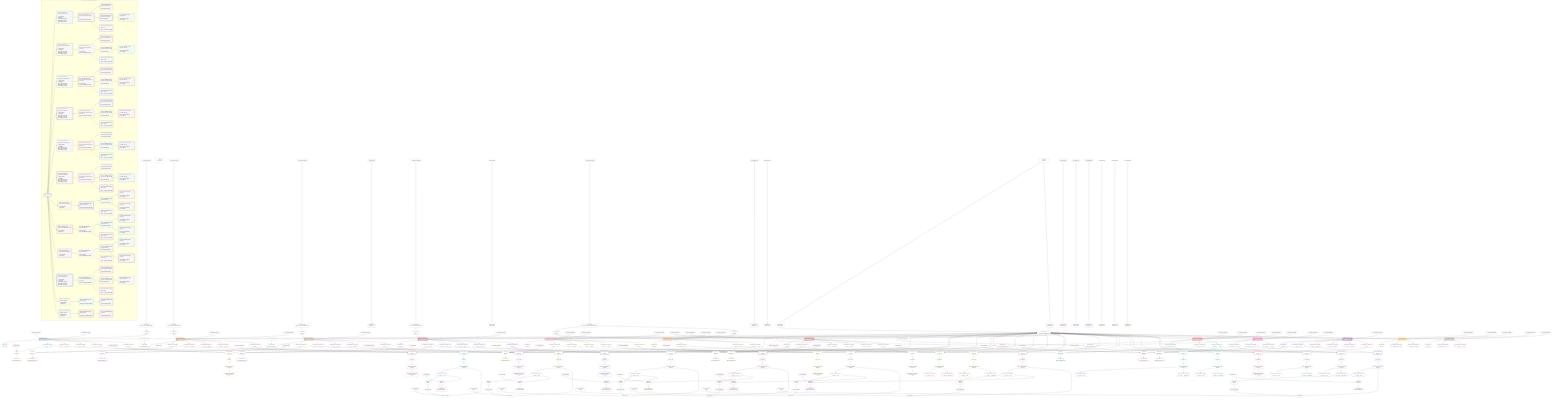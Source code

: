 %%{init: {'themeVariables': { 'fontSize': '12px'}}}%%
graph TD
    classDef path fill:#eee,stroke:#000,color:#000
    classDef plan fill:#fff,stroke-width:1px,color:#000
    classDef itemplan fill:#fff,stroke-width:2px,color:#000
    classDef unbatchedplan fill:#dff,stroke-width:1px,color:#000
    classDef sideeffectplan fill:#fcc,stroke-width:2px,color:#000
    classDef bucket fill:#f6f6f6,color:#000,stroke-width:2px,text-align:left


    %% define steps
    __Value3["__Value[3∈0]<br />ᐸcontextᐳ"]:::plan
    __Value5["__Value[5∈0]<br />ᐸrootValueᐳ"]:::plan
    __InputStaticLeaf9{{"__InputStaticLeaf[9∈0]"}}:::plan
    __InputStaticLeaf12{{"__InputStaticLeaf[12∈0]"}}:::plan
    __InputStaticLeaf15{{"__InputStaticLeaf[15∈0]"}}:::plan
    Lambda24{{"Lambda[24∈0]<br />ᐸdecode_Person_base64JSONᐳ"}}:::plan
    Access25{{"Access[25∈0]<br />ᐸ24.1ᐳ"}}:::plan
    Access27{{"Access[27∈0]<br />ᐸ3.pgSettingsᐳ"}}:::plan
    Access28{{"Access[28∈0]<br />ᐸ3.withPgClientᐳ"}}:::plan
    Object29{{"Object[29∈0]<br />ᐸ{pgSettings,withPgClient}ᐳ"}}:::plan
    PgUpdate26[["PgUpdate[26∈1]"]]:::sideeffectplan
    Object30{{"Object[30∈1]<br />ᐸ{result}ᐳ"}}:::plan
    Constant32{{"Constant[32∈2]"}}:::plan
    PgClassExpression53{{"PgClassExpression[53∈1]<br />ᐸ__person__.”id”ᐳ"}}:::plan
    List34{{"List[34∈3]<br />ᐸ32,53ᐳ"}}:::plan
    Lambda35{{"Lambda[35∈3]<br />ᐸbase64JSONEncodeᐳ"}}:::plan
    PgClassExpression37{{"PgClassExpression[37∈3]<br />ᐸ__person__...full_name”ᐳ"}}:::plan
    PgClassExpression38{{"PgClassExpression[38∈3]<br />ᐸ__person__.”email”ᐳ"}}:::plan
    PgClassExpression39{{"PgClassExpression[39∈3]<br />ᐸ__person__.”about”ᐳ"}}:::plan
    __InputStaticLeaf40{{"__InputStaticLeaf[40∈2]"}}:::plan
    PgClassExpression41{{"PgClassExpression[41∈3]<br />ᐸ__person__ᐳ"}}:::plan
    PgSelect42[["PgSelect[42∈3]<br />ᐸpersonᐳ"]]:::plan
    First46{{"First[46∈3]"}}:::plan
    PgSelectSingle47{{"PgSelectSingle[47∈3]<br />ᐸpersonᐳ"}}:::plan
    PgClassExpression49{{"PgClassExpression[49∈3]<br />ᐸ”c”.”perso...lder! */<br />)ᐳ"}}:::plan
    PgSelect54[["PgSelect[54∈1]<br />ᐸpersonᐳ"]]:::plan
    Connection58{{"Connection[58∈0]<br />ᐸ54ᐳ"}}:::plan
    First59{{"First[59∈1]"}}:::plan
    PgSelectSingle60{{"PgSelectSingle[60∈1]<br />ᐸpersonᐳ"}}:::plan
    PgClassExpression63{{"PgClassExpression[63∈1]<br />ᐸ__person__.”id”ᐳ"}}:::plan
    List64{{"List[64∈1]<br />ᐸ63ᐳ"}}:::plan
    PgCursor62{{"PgCursor[62∈1]"}}:::plan
    Edge61{{"Edge[61∈1]"}}:::plan
    Constant65{{"Constant[65∈2]"}}:::plan
    List67{{"List[67∈2]<br />ᐸ65,63ᐳ"}}:::plan
    Lambda68{{"Lambda[68∈2]<br />ᐸbase64JSONEncodeᐳ"}}:::plan
    Constant70{{"Constant[70∈2]"}}:::plan
    Lambda71{{"Lambda[71∈2]<br />ᐸrawEncodeᐳ"}}:::plan
    __InputStaticLeaf73{{"__InputStaticLeaf[73∈0]"}}:::plan
    __InputStaticLeaf74{{"__InputStaticLeaf[74∈0]"}}:::plan
    __InputStaticLeaf77{{"__InputStaticLeaf[77∈0]"}}:::plan
    __InputStaticLeaf81{{"__InputStaticLeaf[81∈0]"}}:::plan
    Lambda89{{"Lambda[89∈0]<br />ᐸdecode_Person_base64JSONᐳ"}}:::plan
    Access90{{"Access[90∈0]<br />ᐸ89.1ᐳ"}}:::plan
    PgUpdate91[["PgUpdate[91∈7]"]]:::sideeffectplan
    Object95{{"Object[95∈7]<br />ᐸ{result,clientMutationId}ᐳ"}}:::plan
    Constant97{{"Constant[97∈8]"}}:::plan
    PgClassExpression118{{"PgClassExpression[118∈7]<br />ᐸ__person__.”id”ᐳ"}}:::plan
    List99{{"List[99∈9]<br />ᐸ97,118ᐳ"}}:::plan
    Lambda100{{"Lambda[100∈9]<br />ᐸbase64JSONEncodeᐳ"}}:::plan
    PgClassExpression102{{"PgClassExpression[102∈9]<br />ᐸ__person__...full_name”ᐳ"}}:::plan
    PgClassExpression103{{"PgClassExpression[103∈9]<br />ᐸ__person__.”email”ᐳ"}}:::plan
    PgClassExpression104{{"PgClassExpression[104∈9]<br />ᐸ__person__.”about”ᐳ"}}:::plan
    __InputStaticLeaf105{{"__InputStaticLeaf[105∈8]"}}:::plan
    PgClassExpression106{{"PgClassExpression[106∈9]<br />ᐸ__person__ᐳ"}}:::plan
    PgSelect107[["PgSelect[107∈9]<br />ᐸpersonᐳ"]]:::plan
    First111{{"First[111∈9]"}}:::plan
    PgSelectSingle112{{"PgSelectSingle[112∈9]<br />ᐸpersonᐳ"}}:::plan
    PgClassExpression114{{"PgClassExpression[114∈9]<br />ᐸ”c”.”perso...lder! */<br />)ᐳ"}}:::plan
    PgSelect119[["PgSelect[119∈7]<br />ᐸpersonᐳ"]]:::plan
    Connection123{{"Connection[123∈0]<br />ᐸ119ᐳ"}}:::plan
    First124{{"First[124∈7]"}}:::plan
    PgSelectSingle125{{"PgSelectSingle[125∈7]<br />ᐸpersonᐳ"}}:::plan
    PgClassExpression128{{"PgClassExpression[128∈7]<br />ᐸ__person__.”id”ᐳ"}}:::plan
    List129{{"List[129∈7]<br />ᐸ128ᐳ"}}:::plan
    PgCursor127{{"PgCursor[127∈7]"}}:::plan
    Edge126{{"Edge[126∈7]"}}:::plan
    Constant130{{"Constant[130∈8]"}}:::plan
    List132{{"List[132∈8]<br />ᐸ130,128ᐳ"}}:::plan
    Lambda133{{"Lambda[133∈8]<br />ᐸbase64JSONEncodeᐳ"}}:::plan
    Constant135{{"Constant[135∈8]"}}:::plan
    Lambda136{{"Lambda[136∈8]<br />ᐸrawEncodeᐳ"}}:::plan
    __InputStaticLeaf138{{"__InputStaticLeaf[138∈0]"}}:::plan
    __InputStaticLeaf139{{"__InputStaticLeaf[139∈0]"}}:::plan
    __InputStaticLeaf145{{"__InputStaticLeaf[145∈0]"}}:::plan
    Lambda154{{"Lambda[154∈0]<br />ᐸdecode_Person_base64JSONᐳ"}}:::plan
    Access155{{"Access[155∈0]<br />ᐸ154.1ᐳ"}}:::plan
    PgUpdate156[["PgUpdate[156∈13]"]]:::sideeffectplan
    Object160{{"Object[160∈13]<br />ᐸ{result,clientMutationId}ᐳ"}}:::plan
    Constant162{{"Constant[162∈14]"}}:::plan
    PgClassExpression183{{"PgClassExpression[183∈13]<br />ᐸ__person__.”id”ᐳ"}}:::plan
    List164{{"List[164∈15]<br />ᐸ162,183ᐳ"}}:::plan
    Lambda165{{"Lambda[165∈15]<br />ᐸbase64JSONEncodeᐳ"}}:::plan
    PgClassExpression167{{"PgClassExpression[167∈15]<br />ᐸ__person__...full_name”ᐳ"}}:::plan
    PgClassExpression168{{"PgClassExpression[168∈15]<br />ᐸ__person__.”email”ᐳ"}}:::plan
    PgClassExpression169{{"PgClassExpression[169∈15]<br />ᐸ__person__.”about”ᐳ"}}:::plan
    __InputStaticLeaf170{{"__InputStaticLeaf[170∈14]"}}:::plan
    PgClassExpression171{{"PgClassExpression[171∈15]<br />ᐸ__person__ᐳ"}}:::plan
    PgSelect172[["PgSelect[172∈15]<br />ᐸpersonᐳ"]]:::plan
    First176{{"First[176∈15]"}}:::plan
    PgSelectSingle177{{"PgSelectSingle[177∈15]<br />ᐸpersonᐳ"}}:::plan
    PgClassExpression179{{"PgClassExpression[179∈15]<br />ᐸ”c”.”perso...lder! */<br />)ᐳ"}}:::plan
    PgSelect184[["PgSelect[184∈13]<br />ᐸpersonᐳ"]]:::plan
    Connection188{{"Connection[188∈0]<br />ᐸ184ᐳ"}}:::plan
    First189{{"First[189∈13]"}}:::plan
    PgSelectSingle190{{"PgSelectSingle[190∈13]<br />ᐸpersonᐳ"}}:::plan
    PgClassExpression193{{"PgClassExpression[193∈13]<br />ᐸ__person__.”id”ᐳ"}}:::plan
    List194{{"List[194∈13]<br />ᐸ193ᐳ"}}:::plan
    PgCursor192{{"PgCursor[192∈13]"}}:::plan
    Edge191{{"Edge[191∈13]"}}:::plan
    Constant195{{"Constant[195∈14]"}}:::plan
    List197{{"List[197∈14]<br />ᐸ195,193ᐳ"}}:::plan
    Lambda198{{"Lambda[198∈14]<br />ᐸbase64JSONEncodeᐳ"}}:::plan
    Constant200{{"Constant[200∈14]"}}:::plan
    Lambda201{{"Lambda[201∈14]<br />ᐸrawEncodeᐳ"}}:::plan
    __InputStaticLeaf204{{"__InputStaticLeaf[204∈0]"}}:::plan
    __InputStaticLeaf210{{"__InputStaticLeaf[210∈0]"}}:::plan
    Lambda219{{"Lambda[219∈0]<br />ᐸdecode_Person_base64JSONᐳ"}}:::plan
    Access220{{"Access[220∈0]<br />ᐸ219.1ᐳ"}}:::plan
    PgUpdate221[["PgUpdate[221∈19]"]]:::sideeffectplan
    Object225{{"Object[225∈19]<br />ᐸ{result}ᐳ"}}:::plan
    Constant227{{"Constant[227∈20]"}}:::plan
    PgClassExpression248{{"PgClassExpression[248∈19]<br />ᐸ__person__.”id”ᐳ"}}:::plan
    List229{{"List[229∈21]<br />ᐸ227,248ᐳ"}}:::plan
    Lambda230{{"Lambda[230∈21]<br />ᐸbase64JSONEncodeᐳ"}}:::plan
    PgClassExpression232{{"PgClassExpression[232∈21]<br />ᐸ__person__...full_name”ᐳ"}}:::plan
    PgClassExpression233{{"PgClassExpression[233∈21]<br />ᐸ__person__.”email”ᐳ"}}:::plan
    PgClassExpression234{{"PgClassExpression[234∈21]<br />ᐸ__person__.”about”ᐳ"}}:::plan
    __InputStaticLeaf235{{"__InputStaticLeaf[235∈20]"}}:::plan
    PgClassExpression236{{"PgClassExpression[236∈21]<br />ᐸ__person__ᐳ"}}:::plan
    PgSelect237[["PgSelect[237∈21]<br />ᐸpersonᐳ"]]:::plan
    First241{{"First[241∈21]"}}:::plan
    PgSelectSingle242{{"PgSelectSingle[242∈21]<br />ᐸpersonᐳ"}}:::plan
    PgClassExpression244{{"PgClassExpression[244∈21]<br />ᐸ”c”.”perso...lder! */<br />)ᐳ"}}:::plan
    PgSelect249[["PgSelect[249∈19]<br />ᐸpersonᐳ"]]:::plan
    Connection253{{"Connection[253∈0]<br />ᐸ249ᐳ"}}:::plan
    First254{{"First[254∈19]"}}:::plan
    PgSelectSingle255{{"PgSelectSingle[255∈19]<br />ᐸpersonᐳ"}}:::plan
    PgClassExpression258{{"PgClassExpression[258∈19]<br />ᐸ__person__.”id”ᐳ"}}:::plan
    List259{{"List[259∈19]<br />ᐸ258ᐳ"}}:::plan
    PgCursor257{{"PgCursor[257∈19]"}}:::plan
    Edge256{{"Edge[256∈19]"}}:::plan
    Constant260{{"Constant[260∈20]"}}:::plan
    List262{{"List[262∈20]<br />ᐸ260,258ᐳ"}}:::plan
    Lambda263{{"Lambda[263∈20]<br />ᐸbase64JSONEncodeᐳ"}}:::plan
    Constant265{{"Constant[265∈20]"}}:::plan
    Lambda266{{"Lambda[266∈20]<br />ᐸrawEncodeᐳ"}}:::plan
    __InputStaticLeaf269{{"__InputStaticLeaf[269∈0]"}}:::plan
    __InputStaticLeaf272{{"__InputStaticLeaf[272∈0]"}}:::plan
    __InputStaticLeaf275{{"__InputStaticLeaf[275∈0]"}}:::plan
    PgUpdate284[["PgUpdate[284∈25]"]]:::sideeffectplan
    Object288{{"Object[288∈25]<br />ᐸ{result}ᐳ"}}:::plan
    Constant290{{"Constant[290∈26]"}}:::plan
    PgClassExpression311{{"PgClassExpression[311∈25]<br />ᐸ__person__.”id”ᐳ"}}:::plan
    List292{{"List[292∈27]<br />ᐸ290,311ᐳ"}}:::plan
    Lambda293{{"Lambda[293∈27]<br />ᐸbase64JSONEncodeᐳ"}}:::plan
    PgClassExpression295{{"PgClassExpression[295∈27]<br />ᐸ__person__...full_name”ᐳ"}}:::plan
    PgClassExpression296{{"PgClassExpression[296∈27]<br />ᐸ__person__.”email”ᐳ"}}:::plan
    PgClassExpression297{{"PgClassExpression[297∈27]<br />ᐸ__person__.”about”ᐳ"}}:::plan
    __InputStaticLeaf298{{"__InputStaticLeaf[298∈26]"}}:::plan
    PgClassExpression299{{"PgClassExpression[299∈27]<br />ᐸ__person__ᐳ"}}:::plan
    PgSelect300[["PgSelect[300∈27]<br />ᐸpersonᐳ"]]:::plan
    First304{{"First[304∈27]"}}:::plan
    PgSelectSingle305{{"PgSelectSingle[305∈27]<br />ᐸpersonᐳ"}}:::plan
    PgClassExpression307{{"PgClassExpression[307∈27]<br />ᐸ”c”.”perso...lder! */<br />)ᐳ"}}:::plan
    PgSelect312[["PgSelect[312∈25]<br />ᐸpersonᐳ"]]:::plan
    Connection316{{"Connection[316∈0]<br />ᐸ312ᐳ"}}:::plan
    First317{{"First[317∈25]"}}:::plan
    PgSelectSingle318{{"PgSelectSingle[318∈25]<br />ᐸpersonᐳ"}}:::plan
    PgClassExpression321{{"PgClassExpression[321∈25]<br />ᐸ__person__.”id”ᐳ"}}:::plan
    List322{{"List[322∈25]<br />ᐸ321ᐳ"}}:::plan
    PgCursor320{{"PgCursor[320∈25]"}}:::plan
    Edge319{{"Edge[319∈25]"}}:::plan
    Constant323{{"Constant[323∈26]"}}:::plan
    List325{{"List[325∈26]<br />ᐸ323,321ᐳ"}}:::plan
    Lambda326{{"Lambda[326∈26]<br />ᐸbase64JSONEncodeᐳ"}}:::plan
    Constant328{{"Constant[328∈26]"}}:::plan
    Lambda329{{"Lambda[329∈26]<br />ᐸrawEncodeᐳ"}}:::plan
    __InputStaticLeaf332{{"__InputStaticLeaf[332∈0]"}}:::plan
    __InputStaticLeaf338{{"__InputStaticLeaf[338∈0]"}}:::plan
    PgUpdate347[["PgUpdate[347∈31]"]]:::sideeffectplan
    Object351{{"Object[351∈31]<br />ᐸ{result}ᐳ"}}:::plan
    Constant353{{"Constant[353∈32]"}}:::plan
    PgClassExpression374{{"PgClassExpression[374∈31]<br />ᐸ__person__.”id”ᐳ"}}:::plan
    List355{{"List[355∈33]<br />ᐸ353,374ᐳ"}}:::plan
    Lambda356{{"Lambda[356∈33]<br />ᐸbase64JSONEncodeᐳ"}}:::plan
    PgClassExpression358{{"PgClassExpression[358∈33]<br />ᐸ__person__...full_name”ᐳ"}}:::plan
    PgClassExpression359{{"PgClassExpression[359∈33]<br />ᐸ__person__.”email”ᐳ"}}:::plan
    PgClassExpression360{{"PgClassExpression[360∈33]<br />ᐸ__person__.”about”ᐳ"}}:::plan
    __InputStaticLeaf361{{"__InputStaticLeaf[361∈32]"}}:::plan
    PgClassExpression362{{"PgClassExpression[362∈33]<br />ᐸ__person__ᐳ"}}:::plan
    PgSelect363[["PgSelect[363∈33]<br />ᐸpersonᐳ"]]:::plan
    First367{{"First[367∈33]"}}:::plan
    PgSelectSingle368{{"PgSelectSingle[368∈33]<br />ᐸpersonᐳ"}}:::plan
    PgClassExpression370{{"PgClassExpression[370∈33]<br />ᐸ”c”.”perso...lder! */<br />)ᐳ"}}:::plan
    PgSelect375[["PgSelect[375∈31]<br />ᐸpersonᐳ"]]:::plan
    Connection379{{"Connection[379∈0]<br />ᐸ375ᐳ"}}:::plan
    First380{{"First[380∈31]"}}:::plan
    PgSelectSingle381{{"PgSelectSingle[381∈31]<br />ᐸpersonᐳ"}}:::plan
    PgClassExpression384{{"PgClassExpression[384∈31]<br />ᐸ__person__.”id”ᐳ"}}:::plan
    List385{{"List[385∈31]<br />ᐸ384ᐳ"}}:::plan
    PgCursor383{{"PgCursor[383∈31]"}}:::plan
    Edge382{{"Edge[382∈31]"}}:::plan
    Constant386{{"Constant[386∈32]"}}:::plan
    List388{{"List[388∈32]<br />ᐸ386,384ᐳ"}}:::plan
    Lambda389{{"Lambda[389∈32]<br />ᐸbase64JSONEncodeᐳ"}}:::plan
    Constant391{{"Constant[391∈32]"}}:::plan
    Lambda392{{"Lambda[392∈32]<br />ᐸrawEncodeᐳ"}}:::plan
    __InputStaticLeaf395{{"__InputStaticLeaf[395∈0]"}}:::plan
    __InputStaticLeaf398{{"__InputStaticLeaf[398∈0]"}}:::plan
    __InputStaticLeaf399{{"__InputStaticLeaf[399∈0]"}}:::plan
    Lambda400{{"Lambda[400∈0]<br />ᐸdecode_CompoundKey_base64JSONᐳ"}}:::plan
    Access401{{"Access[401∈0]<br />ᐸ400.1ᐳ"}}:::plan
    Access402{{"Access[402∈0]<br />ᐸ400.2ᐳ"}}:::plan
    PgUpdate403[["PgUpdate[403∈37]"]]:::sideeffectplan
    Object407{{"Object[407∈37]<br />ᐸ{result}ᐳ"}}:::plan
    Constant409{{"Constant[409∈38]"}}:::plan
    PgClassExpression410{{"PgClassExpression[410∈39]<br />ᐸ__compound...rson_id_1”ᐳ"}}:::plan
    PgClassExpression411{{"PgClassExpression[411∈39]<br />ᐸ__compound...rson_id_2”ᐳ"}}:::plan
    List412{{"List[412∈39]<br />ᐸ409,410,411ᐳ"}}:::plan
    Lambda413{{"Lambda[413∈39]<br />ᐸbase64JSONEncodeᐳ"}}:::plan
    PgClassExpression416{{"PgClassExpression[416∈39]<br />ᐸ__compound...__.”extra”ᐳ"}}:::plan
    PgSelect418[["PgSelect[418∈39]<br />ᐸpersonᐳ"]]:::plan
    First422{{"First[422∈39]"}}:::plan
    PgSelectSingle423{{"PgSelectSingle[423∈39]<br />ᐸpersonᐳ"}}:::plan
    PgClassExpression424{{"PgClassExpression[424∈40]<br />ᐸ__person__.”id”ᐳ"}}:::plan
    PgClassExpression425{{"PgClassExpression[425∈40]<br />ᐸ__person__...full_name”ᐳ"}}:::plan
    PgSelect427[["PgSelect[427∈39]<br />ᐸpersonᐳ"]]:::plan
    First431{{"First[431∈39]"}}:::plan
    PgSelectSingle432{{"PgSelectSingle[432∈39]<br />ᐸpersonᐳ"}}:::plan
    PgClassExpression433{{"PgClassExpression[433∈41]<br />ᐸ__person__.”id”ᐳ"}}:::plan
    PgClassExpression434{{"PgClassExpression[434∈41]<br />ᐸ__person__...full_name”ᐳ"}}:::plan
    Constant435{{"Constant[435∈38]"}}:::plan
    Lambda436{{"Lambda[436∈38]<br />ᐸrawEncodeᐳ"}}:::plan
    __InputStaticLeaf438{{"__InputStaticLeaf[438∈0]"}}:::plan
    __InputStaticLeaf439{{"__InputStaticLeaf[439∈0]"}}:::plan
    __InputStaticLeaf440{{"__InputStaticLeaf[440∈0]"}}:::plan
    __InputStaticLeaf443{{"__InputStaticLeaf[443∈0]"}}:::plan
    __InputStaticLeaf444{{"__InputStaticLeaf[444∈0]"}}:::plan
    PgUpdate445[["PgUpdate[445∈43]"]]:::sideeffectplan
    Object449{{"Object[449∈43]<br />ᐸ{result,clientMutationId}ᐳ"}}:::plan
    Constant451{{"Constant[451∈44]"}}:::plan
    PgClassExpression452{{"PgClassExpression[452∈45]<br />ᐸ__compound...rson_id_1”ᐳ"}}:::plan
    PgClassExpression453{{"PgClassExpression[453∈45]<br />ᐸ__compound...rson_id_2”ᐳ"}}:::plan
    List454{{"List[454∈45]<br />ᐸ451,452,453ᐳ"}}:::plan
    Lambda455{{"Lambda[455∈45]<br />ᐸbase64JSONEncodeᐳ"}}:::plan
    PgClassExpression458{{"PgClassExpression[458∈45]<br />ᐸ__compound...__.”extra”ᐳ"}}:::plan
    PgSelect460[["PgSelect[460∈45]<br />ᐸpersonᐳ"]]:::plan
    First464{{"First[464∈45]"}}:::plan
    PgSelectSingle465{{"PgSelectSingle[465∈45]<br />ᐸpersonᐳ"}}:::plan
    PgClassExpression466{{"PgClassExpression[466∈46]<br />ᐸ__person__.”id”ᐳ"}}:::plan
    PgClassExpression467{{"PgClassExpression[467∈46]<br />ᐸ__person__...full_name”ᐳ"}}:::plan
    PgSelect469[["PgSelect[469∈45]<br />ᐸpersonᐳ"]]:::plan
    First473{{"First[473∈45]"}}:::plan
    PgSelectSingle474{{"PgSelectSingle[474∈45]<br />ᐸpersonᐳ"}}:::plan
    PgClassExpression475{{"PgClassExpression[475∈47]<br />ᐸ__person__.”id”ᐳ"}}:::plan
    PgClassExpression476{{"PgClassExpression[476∈47]<br />ᐸ__person__...full_name”ᐳ"}}:::plan
    Constant477{{"Constant[477∈44]"}}:::plan
    Lambda478{{"Lambda[478∈44]<br />ᐸrawEncodeᐳ"}}:::plan
    __InputStaticLeaf480{{"__InputStaticLeaf[480∈0]"}}:::plan
    __InputStaticLeaf481{{"__InputStaticLeaf[481∈0]"}}:::plan
    __InputStaticLeaf482{{"__InputStaticLeaf[482∈0]"}}:::plan
    __InputStaticLeaf486{{"__InputStaticLeaf[486∈0]"}}:::plan
    PgUpdate487[["PgUpdate[487∈49]"]]:::sideeffectplan
    Object491{{"Object[491∈49]<br />ᐸ{result,clientMutationId}ᐳ"}}:::plan
    Constant493{{"Constant[493∈50]"}}:::plan
    PgClassExpression494{{"PgClassExpression[494∈51]<br />ᐸ__compound...rson_id_1”ᐳ"}}:::plan
    PgClassExpression495{{"PgClassExpression[495∈51]<br />ᐸ__compound...rson_id_2”ᐳ"}}:::plan
    List496{{"List[496∈51]<br />ᐸ493,494,495ᐳ"}}:::plan
    Lambda497{{"Lambda[497∈51]<br />ᐸbase64JSONEncodeᐳ"}}:::plan
    PgClassExpression500{{"PgClassExpression[500∈51]<br />ᐸ__compound...__.”extra”ᐳ"}}:::plan
    PgSelect502[["PgSelect[502∈51]<br />ᐸpersonᐳ"]]:::plan
    First506{{"First[506∈51]"}}:::plan
    PgSelectSingle507{{"PgSelectSingle[507∈51]<br />ᐸpersonᐳ"}}:::plan
    PgClassExpression508{{"PgClassExpression[508∈52]<br />ᐸ__person__.”id”ᐳ"}}:::plan
    PgClassExpression509{{"PgClassExpression[509∈52]<br />ᐸ__person__...full_name”ᐳ"}}:::plan
    PgSelect511[["PgSelect[511∈51]<br />ᐸpersonᐳ"]]:::plan
    First515{{"First[515∈51]"}}:::plan
    PgSelectSingle516{{"PgSelectSingle[516∈51]<br />ᐸpersonᐳ"}}:::plan
    PgClassExpression517{{"PgClassExpression[517∈53]<br />ᐸ__person__.”id”ᐳ"}}:::plan
    PgClassExpression518{{"PgClassExpression[518∈53]<br />ᐸ__person__...full_name”ᐳ"}}:::plan
    Constant519{{"Constant[519∈50]"}}:::plan
    Lambda520{{"Lambda[520∈50]<br />ᐸrawEncodeᐳ"}}:::plan
    __InputStaticLeaf523{{"__InputStaticLeaf[523∈0]"}}:::plan
    __InputStaticLeaf530{{"__InputStaticLeaf[530∈0]"}}:::plan
    PgUpdate538[["PgUpdate[538∈55]"]]:::sideeffectplan
    Object542{{"Object[542∈55]<br />ᐸ{result}ᐳ"}}:::plan
    Constant544{{"Constant[544∈56]"}}:::plan
    PgClassExpression565{{"PgClassExpression[565∈55]<br />ᐸ__person__.”id”ᐳ"}}:::plan
    List546{{"List[546∈57]<br />ᐸ544,565ᐳ"}}:::plan
    Lambda547{{"Lambda[547∈57]<br />ᐸbase64JSONEncodeᐳ"}}:::plan
    PgClassExpression549{{"PgClassExpression[549∈57]<br />ᐸ__person__...full_name”ᐳ"}}:::plan
    PgClassExpression550{{"PgClassExpression[550∈57]<br />ᐸ__person__.”email”ᐳ"}}:::plan
    PgClassExpression551{{"PgClassExpression[551∈57]<br />ᐸ__person__.”about”ᐳ"}}:::plan
    __InputStaticLeaf552{{"__InputStaticLeaf[552∈56]"}}:::plan
    PgClassExpression553{{"PgClassExpression[553∈57]<br />ᐸ__person__ᐳ"}}:::plan
    PgSelect554[["PgSelect[554∈57]<br />ᐸpersonᐳ"]]:::plan
    First558{{"First[558∈57]"}}:::plan
    PgSelectSingle559{{"PgSelectSingle[559∈57]<br />ᐸpersonᐳ"}}:::plan
    PgClassExpression561{{"PgClassExpression[561∈57]<br />ᐸ”c”.”perso...lder! */<br />)ᐳ"}}:::plan
    PgSelect566[["PgSelect[566∈55]<br />ᐸpersonᐳ"]]:::plan
    Connection570{{"Connection[570∈0]<br />ᐸ566ᐳ"}}:::plan
    First571{{"First[571∈55]"}}:::plan
    PgSelectSingle572{{"PgSelectSingle[572∈55]<br />ᐸpersonᐳ"}}:::plan
    PgClassExpression575{{"PgClassExpression[575∈55]<br />ᐸ__person__.”id”ᐳ"}}:::plan
    List576{{"List[576∈55]<br />ᐸ575ᐳ"}}:::plan
    PgCursor574{{"PgCursor[574∈55]"}}:::plan
    Edge573{{"Edge[573∈55]"}}:::plan
    Constant577{{"Constant[577∈56]"}}:::plan
    List579{{"List[579∈56]<br />ᐸ577,575ᐳ"}}:::plan
    Lambda580{{"Lambda[580∈56]<br />ᐸbase64JSONEncodeᐳ"}}:::plan
    Constant582{{"Constant[582∈56]"}}:::plan
    Lambda583{{"Lambda[583∈56]<br />ᐸrawEncodeᐳ"}}:::plan
    __InputStaticLeaf586{{"__InputStaticLeaf[586∈0]"}}:::plan
    __InputStaticLeaf589{{"__InputStaticLeaf[589∈0]"}}:::plan
    PgUpdate590[["PgUpdate[590∈61]"]]:::sideeffectplan
    Object594{{"Object[594∈61]<br />ᐸ{result}ᐳ"}}:::plan
    PgClassExpression595{{"PgClassExpression[595∈63]<br />ᐸ__default_value__.”id”ᐳ"}}:::plan
    PgClassExpression596{{"PgClassExpression[596∈63]<br />ᐸ__default_...ull_value”ᐳ"}}:::plan
    __InputStaticLeaf599{{"__InputStaticLeaf[599∈0]"}}:::plan
    __InputStaticLeaf602{{"__InputStaticLeaf[602∈0]"}}:::plan
    PgUpdate603[["PgUpdate[603∈64]"]]:::sideeffectplan
    Object607{{"Object[607∈64]<br />ᐸ{result}ᐳ"}}:::plan
    PgClassExpression608{{"PgClassExpression[608∈66]<br />ᐸ__no_primary_key__.”id”ᐳ"}}:::plan
    PgClassExpression609{{"PgClassExpression[609∈66]<br />ᐸ__no_prima...ey__.”str”ᐳ"}}:::plan

    %% plan dependencies
    __InputStaticLeaf9 --> Lambda24
    Lambda24 --> Access25
    __Value3 --> Access27
    __Value3 --> Access28
    Access27 & Access28 --> Object29
    Object29 & Access25 & __InputStaticLeaf12 & __InputStaticLeaf15 --> PgUpdate26
    PgUpdate26 --> Object30
    PgUpdate26 --> PgClassExpression53
    Constant32 & PgClassExpression53 --> List34
    List34 --> Lambda35
    PgUpdate26 --> PgClassExpression37
    PgUpdate26 --> PgClassExpression38
    PgUpdate26 --> PgClassExpression39
    PgUpdate26 --> PgClassExpression41
    Object29 & PgClassExpression41 & __InputStaticLeaf40 --> PgSelect42
    PgSelect42 --> First46
    First46 --> PgSelectSingle47
    PgSelectSingle47 --> PgClassExpression49
    Object29 & PgClassExpression53 --> PgSelect54
    PgSelect54 --> First59
    First59 --> PgSelectSingle60
    PgSelectSingle60 --> PgClassExpression63
    PgClassExpression63 --> List64
    List64 --> PgCursor62
    PgSelectSingle60 & PgCursor62 & Connection58 --> Edge61
    Constant65 & PgClassExpression63 --> List67
    List67 --> Lambda68
    Constant70 --> Lambda71
    __InputStaticLeaf74 --> Lambda89
    Lambda89 --> Access90
    Object29 & Access90 & __InputStaticLeaf77 & __InputStaticLeaf81 --> PgUpdate91
    PgUpdate91 & __InputStaticLeaf73 --> Object95
    PgUpdate91 --> PgClassExpression118
    Constant97 & PgClassExpression118 --> List99
    List99 --> Lambda100
    PgUpdate91 --> PgClassExpression102
    PgUpdate91 --> PgClassExpression103
    PgUpdate91 --> PgClassExpression104
    PgUpdate91 --> PgClassExpression106
    Object29 & PgClassExpression106 & __InputStaticLeaf105 --> PgSelect107
    PgSelect107 --> First111
    First111 --> PgSelectSingle112
    PgSelectSingle112 --> PgClassExpression114
    Object29 & PgClassExpression118 --> PgSelect119
    PgSelect119 --> First124
    First124 --> PgSelectSingle125
    PgSelectSingle125 --> PgClassExpression128
    PgClassExpression128 --> List129
    List129 --> PgCursor127
    PgSelectSingle125 & PgCursor127 & Connection123 --> Edge126
    Constant130 & PgClassExpression128 --> List132
    List132 --> Lambda133
    Constant135 --> Lambda136
    __InputStaticLeaf139 --> Lambda154
    Lambda154 --> Access155
    Object29 & Access155 & __InputStaticLeaf145 --> PgUpdate156
    PgUpdate156 & __InputStaticLeaf138 --> Object160
    PgUpdate156 --> PgClassExpression183
    Constant162 & PgClassExpression183 --> List164
    List164 --> Lambda165
    PgUpdate156 --> PgClassExpression167
    PgUpdate156 --> PgClassExpression168
    PgUpdate156 --> PgClassExpression169
    PgUpdate156 --> PgClassExpression171
    Object29 & PgClassExpression171 & __InputStaticLeaf170 --> PgSelect172
    PgSelect172 --> First176
    First176 --> PgSelectSingle177
    PgSelectSingle177 --> PgClassExpression179
    Object29 & PgClassExpression183 --> PgSelect184
    PgSelect184 --> First189
    First189 --> PgSelectSingle190
    PgSelectSingle190 --> PgClassExpression193
    PgClassExpression193 --> List194
    List194 --> PgCursor192
    PgSelectSingle190 & PgCursor192 & Connection188 --> Edge191
    Constant195 & PgClassExpression193 --> List197
    List197 --> Lambda198
    Constant200 --> Lambda201
    __InputStaticLeaf204 --> Lambda219
    Lambda219 --> Access220
    Object29 & Access220 & __InputStaticLeaf210 --> PgUpdate221
    PgUpdate221 --> Object225
    PgUpdate221 --> PgClassExpression248
    Constant227 & PgClassExpression248 --> List229
    List229 --> Lambda230
    PgUpdate221 --> PgClassExpression232
    PgUpdate221 --> PgClassExpression233
    PgUpdate221 --> PgClassExpression234
    PgUpdate221 --> PgClassExpression236
    Object29 & PgClassExpression236 & __InputStaticLeaf235 --> PgSelect237
    PgSelect237 --> First241
    First241 --> PgSelectSingle242
    PgSelectSingle242 --> PgClassExpression244
    Object29 & PgClassExpression248 --> PgSelect249
    PgSelect249 --> First254
    First254 --> PgSelectSingle255
    PgSelectSingle255 --> PgClassExpression258
    PgClassExpression258 --> List259
    List259 --> PgCursor257
    PgSelectSingle255 & PgCursor257 & Connection253 --> Edge256
    Constant260 & PgClassExpression258 --> List262
    List262 --> Lambda263
    Constant265 --> Lambda266
    Object29 & __InputStaticLeaf269 & __InputStaticLeaf272 & __InputStaticLeaf275 --> PgUpdate284
    PgUpdate284 --> Object288
    PgUpdate284 --> PgClassExpression311
    Constant290 & PgClassExpression311 --> List292
    List292 --> Lambda293
    PgUpdate284 --> PgClassExpression295
    PgUpdate284 --> PgClassExpression296
    PgUpdate284 --> PgClassExpression297
    PgUpdate284 --> PgClassExpression299
    Object29 & PgClassExpression299 & __InputStaticLeaf298 --> PgSelect300
    PgSelect300 --> First304
    First304 --> PgSelectSingle305
    PgSelectSingle305 --> PgClassExpression307
    Object29 & PgClassExpression311 --> PgSelect312
    PgSelect312 --> First317
    First317 --> PgSelectSingle318
    PgSelectSingle318 --> PgClassExpression321
    PgClassExpression321 --> List322
    List322 --> PgCursor320
    PgSelectSingle318 & PgCursor320 & Connection316 --> Edge319
    Constant323 & PgClassExpression321 --> List325
    List325 --> Lambda326
    Constant328 --> Lambda329
    Object29 & __InputStaticLeaf332 & __InputStaticLeaf338 --> PgUpdate347
    PgUpdate347 --> Object351
    PgUpdate347 --> PgClassExpression374
    Constant353 & PgClassExpression374 --> List355
    List355 --> Lambda356
    PgUpdate347 --> PgClassExpression358
    PgUpdate347 --> PgClassExpression359
    PgUpdate347 --> PgClassExpression360
    PgUpdate347 --> PgClassExpression362
    Object29 & PgClassExpression362 & __InputStaticLeaf361 --> PgSelect363
    PgSelect363 --> First367
    First367 --> PgSelectSingle368
    PgSelectSingle368 --> PgClassExpression370
    Object29 & PgClassExpression374 --> PgSelect375
    PgSelect375 --> First380
    First380 --> PgSelectSingle381
    PgSelectSingle381 --> PgClassExpression384
    PgClassExpression384 --> List385
    List385 --> PgCursor383
    PgSelectSingle381 & PgCursor383 & Connection379 --> Edge382
    Constant386 & PgClassExpression384 --> List388
    List388 --> Lambda389
    Constant391 --> Lambda392
    __InputStaticLeaf395 --> Lambda400
    Lambda400 --> Access401
    Lambda400 --> Access402
    Object29 & Access401 & Access402 & __InputStaticLeaf398 & __InputStaticLeaf399 --> PgUpdate403
    PgUpdate403 --> Object407
    PgUpdate403 --> PgClassExpression410
    PgUpdate403 --> PgClassExpression411
    Constant409 & PgClassExpression410 & PgClassExpression411 --> List412
    List412 --> Lambda413
    PgUpdate403 --> PgClassExpression416
    Object29 & PgClassExpression410 --> PgSelect418
    PgSelect418 --> First422
    First422 --> PgSelectSingle423
    PgSelectSingle423 --> PgClassExpression424
    PgSelectSingle423 --> PgClassExpression425
    Object29 & PgClassExpression411 --> PgSelect427
    PgSelect427 --> First431
    First431 --> PgSelectSingle432
    PgSelectSingle432 --> PgClassExpression433
    PgSelectSingle432 --> PgClassExpression434
    Constant435 --> Lambda436
    Object29 & __InputStaticLeaf439 & __InputStaticLeaf440 & __InputStaticLeaf443 & __InputStaticLeaf444 --> PgUpdate445
    PgUpdate445 & __InputStaticLeaf438 --> Object449
    PgUpdate445 --> PgClassExpression452
    PgUpdate445 --> PgClassExpression453
    Constant451 & PgClassExpression452 & PgClassExpression453 --> List454
    List454 --> Lambda455
    PgUpdate445 --> PgClassExpression458
    Object29 & PgClassExpression452 --> PgSelect460
    PgSelect460 --> First464
    First464 --> PgSelectSingle465
    PgSelectSingle465 --> PgClassExpression466
    PgSelectSingle465 --> PgClassExpression467
    Object29 & PgClassExpression453 --> PgSelect469
    PgSelect469 --> First473
    First473 --> PgSelectSingle474
    PgSelectSingle474 --> PgClassExpression475
    PgSelectSingle474 --> PgClassExpression476
    Constant477 --> Lambda478
    Object29 & __InputStaticLeaf481 & __InputStaticLeaf482 & __InputStaticLeaf486 --> PgUpdate487
    PgUpdate487 & __InputStaticLeaf480 --> Object491
    PgUpdate487 --> PgClassExpression494
    PgUpdate487 --> PgClassExpression495
    Constant493 & PgClassExpression494 & PgClassExpression495 --> List496
    List496 --> Lambda497
    PgUpdate487 --> PgClassExpression500
    Object29 & PgClassExpression494 --> PgSelect502
    PgSelect502 --> First506
    First506 --> PgSelectSingle507
    PgSelectSingle507 --> PgClassExpression508
    PgSelectSingle507 --> PgClassExpression509
    Object29 & PgClassExpression495 --> PgSelect511
    PgSelect511 --> First515
    First515 --> PgSelectSingle516
    PgSelectSingle516 --> PgClassExpression517
    PgSelectSingle516 --> PgClassExpression518
    Constant519 --> Lambda520
    Object29 & __InputStaticLeaf523 & __InputStaticLeaf530 --> PgUpdate538
    PgUpdate538 --> Object542
    PgUpdate538 --> PgClassExpression565
    Constant544 & PgClassExpression565 --> List546
    List546 --> Lambda547
    PgUpdate538 --> PgClassExpression549
    PgUpdate538 --> PgClassExpression550
    PgUpdate538 --> PgClassExpression551
    PgUpdate538 --> PgClassExpression553
    Object29 & PgClassExpression553 & __InputStaticLeaf552 --> PgSelect554
    PgSelect554 --> First558
    First558 --> PgSelectSingle559
    PgSelectSingle559 --> PgClassExpression561
    Object29 & PgClassExpression565 --> PgSelect566
    PgSelect566 --> First571
    First571 --> PgSelectSingle572
    PgSelectSingle572 --> PgClassExpression575
    PgClassExpression575 --> List576
    List576 --> PgCursor574
    PgSelectSingle572 & PgCursor574 & Connection570 --> Edge573
    Constant577 & PgClassExpression575 --> List579
    List579 --> Lambda580
    Constant582 --> Lambda583
    Object29 & __InputStaticLeaf586 & __InputStaticLeaf589 --> PgUpdate590
    PgUpdate590 --> Object594
    PgUpdate590 --> PgClassExpression595
    PgUpdate590 --> PgClassExpression596
    Object29 & __InputStaticLeaf599 & __InputStaticLeaf602 --> PgUpdate603
    PgUpdate603 --> Object607
    PgUpdate603 --> PgClassExpression608
    PgUpdate603 --> PgClassExpression609

    subgraph "Buckets for mutations/v4/mutation-update"
    Bucket0("Bucket 0 (root)"):::bucket
    classDef bucket0 stroke:#696969
    class Bucket0,__Value3,__Value5,__InputStaticLeaf9,__InputStaticLeaf12,__InputStaticLeaf15,Lambda24,Access25,Access27,Access28,Object29,Connection58,__InputStaticLeaf73,__InputStaticLeaf74,__InputStaticLeaf77,__InputStaticLeaf81,Lambda89,Access90,Connection123,__InputStaticLeaf138,__InputStaticLeaf139,__InputStaticLeaf145,Lambda154,Access155,Connection188,__InputStaticLeaf204,__InputStaticLeaf210,Lambda219,Access220,Connection253,__InputStaticLeaf269,__InputStaticLeaf272,__InputStaticLeaf275,Connection316,__InputStaticLeaf332,__InputStaticLeaf338,Connection379,__InputStaticLeaf395,__InputStaticLeaf398,__InputStaticLeaf399,Lambda400,Access401,Access402,__InputStaticLeaf438,__InputStaticLeaf439,__InputStaticLeaf440,__InputStaticLeaf443,__InputStaticLeaf444,__InputStaticLeaf480,__InputStaticLeaf481,__InputStaticLeaf482,__InputStaticLeaf486,__InputStaticLeaf523,__InputStaticLeaf530,Connection570,__InputStaticLeaf586,__InputStaticLeaf589,__InputStaticLeaf599,__InputStaticLeaf602 bucket0
    Bucket1("Bucket 1 (mutationField)<br />Deps: 29, 25, 12, 15, 58, 5<br /><br />1: PgUpdate[26]<br />2: Object[30], PgClassExpression[53], PgClassExpression[53], PgClassExpression[53]"):::bucket
    classDef bucket1 stroke:#00bfff
    class Bucket1,PgUpdate26,Object30,PgClassExpression53,PgSelect54,First59,PgSelectSingle60,Edge61,PgCursor62,PgClassExpression63,List64 bucket1
    Bucket2("Bucket 2 (nullableBoundary)<br />Deps: 63, 30, 53, 26, 29, 61, 60, 5, 62<br /><br />ROOT Object{1}ᐸ{result}ᐳ[30]"):::bucket
    classDef bucket2 stroke:#7f007f
    class Bucket2,Constant32,__InputStaticLeaf40,Constant65,List67,Lambda68,Constant70,Lambda71 bucket2
    Bucket3("Bucket 3 (nullableBoundary)<br />Deps: 32, 53, 26, 29, 40<br /><br />ROOT PgUpdate{1}[26]"):::bucket
    classDef bucket3 stroke:#ffa500
    class Bucket3,List34,Lambda35,PgClassExpression37,PgClassExpression38,PgClassExpression39,PgClassExpression41,PgSelect42,First46,PgSelectSingle47,PgClassExpression49 bucket3
    Bucket4("Bucket 4 (nullableBoundary)<br />Deps: 61, 60, 62, 68, 63<br /><br />ROOT Edge{1}[61]"):::bucket
    classDef bucket4 stroke:#0000ff
    class Bucket4 bucket4
    Bucket5("Bucket 5 (nullableBoundary)<br />Deps: 60, 68, 63<br /><br />ROOT PgSelectSingle{1}ᐸpersonᐳ[60]"):::bucket
    classDef bucket5 stroke:#7fff00
    class Bucket5 bucket5
    Bucket6("Bucket 6 (nullableBoundary)<br />Deps: 5, 71<br /><br />ROOT __ValueᐸrootValueᐳ[5]"):::bucket
    classDef bucket6 stroke:#ff1493
    class Bucket6 bucket6
    Bucket7("Bucket 7 (mutationField)<br />Deps: 29, 90, 77, 81, 73, 123, 5<br /><br />1: PgUpdate[91]<br />2: Object[95], PgClassExpression[118], PgClassExpression[118], PgClassExpression[118]"):::bucket
    classDef bucket7 stroke:#808000
    class Bucket7,PgUpdate91,Object95,PgClassExpression118,PgSelect119,First124,PgSelectSingle125,Edge126,PgCursor127,PgClassExpression128,List129 bucket7
    Bucket8("Bucket 8 (nullableBoundary)<br />Deps: 128, 95, 118, 91, 29, 126, 125, 5, 127<br /><br />ROOT Object{7}ᐸ{result,clientMutationId}ᐳ[95]"):::bucket
    classDef bucket8 stroke:#dda0dd
    class Bucket8,Constant97,__InputStaticLeaf105,Constant130,List132,Lambda133,Constant135,Lambda136 bucket8
    Bucket9("Bucket 9 (nullableBoundary)<br />Deps: 97, 118, 91, 29, 105<br /><br />ROOT PgUpdate{7}[91]"):::bucket
    classDef bucket9 stroke:#ff0000
    class Bucket9,List99,Lambda100,PgClassExpression102,PgClassExpression103,PgClassExpression104,PgClassExpression106,PgSelect107,First111,PgSelectSingle112,PgClassExpression114 bucket9
    Bucket10("Bucket 10 (nullableBoundary)<br />Deps: 126, 125, 127, 133, 128<br /><br />ROOT Edge{7}[126]"):::bucket
    classDef bucket10 stroke:#ffff00
    class Bucket10 bucket10
    Bucket11("Bucket 11 (nullableBoundary)<br />Deps: 125, 133, 128<br /><br />ROOT PgSelectSingle{7}ᐸpersonᐳ[125]"):::bucket
    classDef bucket11 stroke:#00ffff
    class Bucket11 bucket11
    Bucket12("Bucket 12 (nullableBoundary)<br />Deps: 5, 136<br /><br />ROOT __ValueᐸrootValueᐳ[5]"):::bucket
    classDef bucket12 stroke:#4169e1
    class Bucket12 bucket12
    Bucket13("Bucket 13 (mutationField)<br />Deps: 29, 155, 145, 138, 188, 5<br /><br />1: PgUpdate[156]<br />2: Object[160], PgClassExpression[183], PgClassExpression[183], PgClassExpression[183]"):::bucket
    classDef bucket13 stroke:#3cb371
    class Bucket13,PgUpdate156,Object160,PgClassExpression183,PgSelect184,First189,PgSelectSingle190,Edge191,PgCursor192,PgClassExpression193,List194 bucket13
    Bucket14("Bucket 14 (nullableBoundary)<br />Deps: 193, 160, 183, 156, 29, 191, 190, 5, 192<br /><br />ROOT Object{13}ᐸ{result,clientMutationId}ᐳ[160]"):::bucket
    classDef bucket14 stroke:#a52a2a
    class Bucket14,Constant162,__InputStaticLeaf170,Constant195,List197,Lambda198,Constant200,Lambda201 bucket14
    Bucket15("Bucket 15 (nullableBoundary)<br />Deps: 162, 183, 156, 29, 170<br /><br />ROOT PgUpdate{13}[156]"):::bucket
    classDef bucket15 stroke:#ff00ff
    class Bucket15,List164,Lambda165,PgClassExpression167,PgClassExpression168,PgClassExpression169,PgClassExpression171,PgSelect172,First176,PgSelectSingle177,PgClassExpression179 bucket15
    Bucket16("Bucket 16 (nullableBoundary)<br />Deps: 191, 190, 192, 198, 193<br /><br />ROOT Edge{13}[191]"):::bucket
    classDef bucket16 stroke:#f5deb3
    class Bucket16 bucket16
    Bucket17("Bucket 17 (nullableBoundary)<br />Deps: 190, 198, 193<br /><br />ROOT PgSelectSingle{13}ᐸpersonᐳ[190]"):::bucket
    classDef bucket17 stroke:#696969
    class Bucket17 bucket17
    Bucket18("Bucket 18 (nullableBoundary)<br />Deps: 5, 201<br /><br />ROOT __ValueᐸrootValueᐳ[5]"):::bucket
    classDef bucket18 stroke:#00bfff
    class Bucket18 bucket18
    Bucket19("Bucket 19 (mutationField)<br />Deps: 29, 220, 210, 253, 5<br /><br />1: PgUpdate[221]<br />2: Object[225], PgClassExpression[248], PgClassExpression[248], PgClassExpression[248]"):::bucket
    classDef bucket19 stroke:#7f007f
    class Bucket19,PgUpdate221,Object225,PgClassExpression248,PgSelect249,First254,PgSelectSingle255,Edge256,PgCursor257,PgClassExpression258,List259 bucket19
    Bucket20("Bucket 20 (nullableBoundary)<br />Deps: 258, 225, 248, 221, 29, 256, 255, 5, 257<br /><br />ROOT Object{19}ᐸ{result}ᐳ[225]"):::bucket
    classDef bucket20 stroke:#ffa500
    class Bucket20,Constant227,__InputStaticLeaf235,Constant260,List262,Lambda263,Constant265,Lambda266 bucket20
    Bucket21("Bucket 21 (nullableBoundary)<br />Deps: 227, 248, 221, 29, 235<br /><br />ROOT PgUpdate{19}[221]"):::bucket
    classDef bucket21 stroke:#0000ff
    class Bucket21,List229,Lambda230,PgClassExpression232,PgClassExpression233,PgClassExpression234,PgClassExpression236,PgSelect237,First241,PgSelectSingle242,PgClassExpression244 bucket21
    Bucket22("Bucket 22 (nullableBoundary)<br />Deps: 256, 255, 257, 263, 258<br /><br />ROOT Edge{19}[256]"):::bucket
    classDef bucket22 stroke:#7fff00
    class Bucket22 bucket22
    Bucket23("Bucket 23 (nullableBoundary)<br />Deps: 255, 263, 258<br /><br />ROOT PgSelectSingle{19}ᐸpersonᐳ[255]"):::bucket
    classDef bucket23 stroke:#ff1493
    class Bucket23 bucket23
    Bucket24("Bucket 24 (nullableBoundary)<br />Deps: 5, 266<br /><br />ROOT __ValueᐸrootValueᐳ[5]"):::bucket
    classDef bucket24 stroke:#808000
    class Bucket24 bucket24
    Bucket25("Bucket 25 (mutationField)<br />Deps: 29, 269, 272, 275, 316, 5<br /><br />1: PgUpdate[284]<br />2: Object[288], PgClassExpression[311], PgClassExpression[311], PgClassExpression[311]"):::bucket
    classDef bucket25 stroke:#dda0dd
    class Bucket25,PgUpdate284,Object288,PgClassExpression311,PgSelect312,First317,PgSelectSingle318,Edge319,PgCursor320,PgClassExpression321,List322 bucket25
    Bucket26("Bucket 26 (nullableBoundary)<br />Deps: 321, 288, 311, 284, 29, 319, 318, 5, 320<br /><br />ROOT Object{25}ᐸ{result}ᐳ[288]"):::bucket
    classDef bucket26 stroke:#ff0000
    class Bucket26,Constant290,__InputStaticLeaf298,Constant323,List325,Lambda326,Constant328,Lambda329 bucket26
    Bucket27("Bucket 27 (nullableBoundary)<br />Deps: 290, 311, 284, 29, 298<br /><br />ROOT PgUpdate{25}[284]"):::bucket
    classDef bucket27 stroke:#ffff00
    class Bucket27,List292,Lambda293,PgClassExpression295,PgClassExpression296,PgClassExpression297,PgClassExpression299,PgSelect300,First304,PgSelectSingle305,PgClassExpression307 bucket27
    Bucket28("Bucket 28 (nullableBoundary)<br />Deps: 319, 318, 320, 326, 321<br /><br />ROOT Edge{25}[319]"):::bucket
    classDef bucket28 stroke:#00ffff
    class Bucket28 bucket28
    Bucket29("Bucket 29 (nullableBoundary)<br />Deps: 318, 326, 321<br /><br />ROOT PgSelectSingle{25}ᐸpersonᐳ[318]"):::bucket
    classDef bucket29 stroke:#4169e1
    class Bucket29 bucket29
    Bucket30("Bucket 30 (nullableBoundary)<br />Deps: 5, 329<br /><br />ROOT __ValueᐸrootValueᐳ[5]"):::bucket
    classDef bucket30 stroke:#3cb371
    class Bucket30 bucket30
    Bucket31("Bucket 31 (mutationField)<br />Deps: 29, 332, 338, 379, 5<br /><br />1: PgUpdate[347]<br />2: Object[351], PgClassExpression[374], PgClassExpression[374], PgClassExpression[374]"):::bucket
    classDef bucket31 stroke:#a52a2a
    class Bucket31,PgUpdate347,Object351,PgClassExpression374,PgSelect375,First380,PgSelectSingle381,Edge382,PgCursor383,PgClassExpression384,List385 bucket31
    Bucket32("Bucket 32 (nullableBoundary)<br />Deps: 384, 351, 374, 347, 29, 382, 381, 5, 383<br /><br />ROOT Object{31}ᐸ{result}ᐳ[351]"):::bucket
    classDef bucket32 stroke:#ff00ff
    class Bucket32,Constant353,__InputStaticLeaf361,Constant386,List388,Lambda389,Constant391,Lambda392 bucket32
    Bucket33("Bucket 33 (nullableBoundary)<br />Deps: 353, 374, 347, 29, 361<br /><br />ROOT PgUpdate{31}[347]"):::bucket
    classDef bucket33 stroke:#f5deb3
    class Bucket33,List355,Lambda356,PgClassExpression358,PgClassExpression359,PgClassExpression360,PgClassExpression362,PgSelect363,First367,PgSelectSingle368,PgClassExpression370 bucket33
    Bucket34("Bucket 34 (nullableBoundary)<br />Deps: 382, 381, 383, 389, 384<br /><br />ROOT Edge{31}[382]"):::bucket
    classDef bucket34 stroke:#696969
    class Bucket34 bucket34
    Bucket35("Bucket 35 (nullableBoundary)<br />Deps: 381, 389, 384<br /><br />ROOT PgSelectSingle{31}ᐸpersonᐳ[381]"):::bucket
    classDef bucket35 stroke:#00bfff
    class Bucket35 bucket35
    Bucket36("Bucket 36 (nullableBoundary)<br />Deps: 5, 392<br /><br />ROOT __ValueᐸrootValueᐳ[5]"):::bucket
    classDef bucket36 stroke:#7f007f
    class Bucket36 bucket36
    Bucket37("Bucket 37 (mutationField)<br />Deps: 29, 401, 402, 398, 399, 5<br /><br />1: PgUpdate[403]<br />2: Object[407]"):::bucket
    classDef bucket37 stroke:#ffa500
    class Bucket37,PgUpdate403,Object407 bucket37
    Bucket38("Bucket 38 (nullableBoundary)<br />Deps: 407, 403, 29, 5<br /><br />ROOT Object{37}ᐸ{result}ᐳ[407]"):::bucket
    classDef bucket38 stroke:#0000ff
    class Bucket38,Constant409,Constant435,Lambda436 bucket38
    Bucket39("Bucket 39 (nullableBoundary)<br />Deps: 403, 409, 29<br /><br />ROOT PgUpdate{37}[403]"):::bucket
    classDef bucket39 stroke:#7fff00
    class Bucket39,PgClassExpression410,PgClassExpression411,List412,Lambda413,PgClassExpression416,PgSelect418,First422,PgSelectSingle423,PgSelect427,First431,PgSelectSingle432 bucket39
    Bucket40("Bucket 40 (nullableBoundary)<br />Deps: 423<br /><br />ROOT PgSelectSingle{39}ᐸpersonᐳ[423]"):::bucket
    classDef bucket40 stroke:#ff1493
    class Bucket40,PgClassExpression424,PgClassExpression425 bucket40
    Bucket41("Bucket 41 (nullableBoundary)<br />Deps: 432<br /><br />ROOT PgSelectSingle{39}ᐸpersonᐳ[432]"):::bucket
    classDef bucket41 stroke:#808000
    class Bucket41,PgClassExpression433,PgClassExpression434 bucket41
    Bucket42("Bucket 42 (nullableBoundary)<br />Deps: 5, 436<br /><br />ROOT __ValueᐸrootValueᐳ[5]"):::bucket
    classDef bucket42 stroke:#dda0dd
    class Bucket42 bucket42
    Bucket43("Bucket 43 (mutationField)<br />Deps: 29, 439, 440, 443, 444, 438, 5<br /><br />1: PgUpdate[445]<br />2: Object[449]"):::bucket
    classDef bucket43 stroke:#ff0000
    class Bucket43,PgUpdate445,Object449 bucket43
    Bucket44("Bucket 44 (nullableBoundary)<br />Deps: 449, 445, 29, 5<br /><br />ROOT Object{43}ᐸ{result,clientMutationId}ᐳ[449]"):::bucket
    classDef bucket44 stroke:#ffff00
    class Bucket44,Constant451,Constant477,Lambda478 bucket44
    Bucket45("Bucket 45 (nullableBoundary)<br />Deps: 445, 451, 29<br /><br />ROOT PgUpdate{43}[445]"):::bucket
    classDef bucket45 stroke:#00ffff
    class Bucket45,PgClassExpression452,PgClassExpression453,List454,Lambda455,PgClassExpression458,PgSelect460,First464,PgSelectSingle465,PgSelect469,First473,PgSelectSingle474 bucket45
    Bucket46("Bucket 46 (nullableBoundary)<br />Deps: 465<br /><br />ROOT PgSelectSingle{45}ᐸpersonᐳ[465]"):::bucket
    classDef bucket46 stroke:#4169e1
    class Bucket46,PgClassExpression466,PgClassExpression467 bucket46
    Bucket47("Bucket 47 (nullableBoundary)<br />Deps: 474<br /><br />ROOT PgSelectSingle{45}ᐸpersonᐳ[474]"):::bucket
    classDef bucket47 stroke:#3cb371
    class Bucket47,PgClassExpression475,PgClassExpression476 bucket47
    Bucket48("Bucket 48 (nullableBoundary)<br />Deps: 5, 478<br /><br />ROOT __ValueᐸrootValueᐳ[5]"):::bucket
    classDef bucket48 stroke:#a52a2a
    class Bucket48 bucket48
    Bucket49("Bucket 49 (mutationField)<br />Deps: 29, 481, 482, 486, 480, 5<br /><br />1: PgUpdate[487]<br />2: Object[491]"):::bucket
    classDef bucket49 stroke:#ff00ff
    class Bucket49,PgUpdate487,Object491 bucket49
    Bucket50("Bucket 50 (nullableBoundary)<br />Deps: 491, 487, 29, 5<br /><br />ROOT Object{49}ᐸ{result,clientMutationId}ᐳ[491]"):::bucket
    classDef bucket50 stroke:#f5deb3
    class Bucket50,Constant493,Constant519,Lambda520 bucket50
    Bucket51("Bucket 51 (nullableBoundary)<br />Deps: 487, 493, 29<br /><br />ROOT PgUpdate{49}[487]"):::bucket
    classDef bucket51 stroke:#696969
    class Bucket51,PgClassExpression494,PgClassExpression495,List496,Lambda497,PgClassExpression500,PgSelect502,First506,PgSelectSingle507,PgSelect511,First515,PgSelectSingle516 bucket51
    Bucket52("Bucket 52 (nullableBoundary)<br />Deps: 507<br /><br />ROOT PgSelectSingle{51}ᐸpersonᐳ[507]"):::bucket
    classDef bucket52 stroke:#00bfff
    class Bucket52,PgClassExpression508,PgClassExpression509 bucket52
    Bucket53("Bucket 53 (nullableBoundary)<br />Deps: 516<br /><br />ROOT PgSelectSingle{51}ᐸpersonᐳ[516]"):::bucket
    classDef bucket53 stroke:#7f007f
    class Bucket53,PgClassExpression517,PgClassExpression518 bucket53
    Bucket54("Bucket 54 (nullableBoundary)<br />Deps: 5, 520<br /><br />ROOT __ValueᐸrootValueᐳ[5]"):::bucket
    classDef bucket54 stroke:#ffa500
    class Bucket54 bucket54
    Bucket55("Bucket 55 (mutationField)<br />Deps: 29, 523, 530, 570, 5<br /><br />1: PgUpdate[538]<br />2: Object[542], PgClassExpression[565], PgClassExpression[565], PgClassExpression[565]"):::bucket
    classDef bucket55 stroke:#0000ff
    class Bucket55,PgUpdate538,Object542,PgClassExpression565,PgSelect566,First571,PgSelectSingle572,Edge573,PgCursor574,PgClassExpression575,List576 bucket55
    Bucket56("Bucket 56 (nullableBoundary)<br />Deps: 575, 542, 565, 538, 29, 573, 572, 5, 574<br /><br />ROOT Object{55}ᐸ{result}ᐳ[542]"):::bucket
    classDef bucket56 stroke:#7fff00
    class Bucket56,Constant544,__InputStaticLeaf552,Constant577,List579,Lambda580,Constant582,Lambda583 bucket56
    Bucket57("Bucket 57 (nullableBoundary)<br />Deps: 544, 565, 538, 29, 552<br /><br />ROOT PgUpdate{55}[538]"):::bucket
    classDef bucket57 stroke:#ff1493
    class Bucket57,List546,Lambda547,PgClassExpression549,PgClassExpression550,PgClassExpression551,PgClassExpression553,PgSelect554,First558,PgSelectSingle559,PgClassExpression561 bucket57
    Bucket58("Bucket 58 (nullableBoundary)<br />Deps: 573, 572, 574, 580, 575<br /><br />ROOT Edge{55}[573]"):::bucket
    classDef bucket58 stroke:#808000
    class Bucket58 bucket58
    Bucket59("Bucket 59 (nullableBoundary)<br />Deps: 572, 580, 575<br /><br />ROOT PgSelectSingle{55}ᐸpersonᐳ[572]"):::bucket
    classDef bucket59 stroke:#dda0dd
    class Bucket59 bucket59
    Bucket60("Bucket 60 (nullableBoundary)<br />Deps: 5, 583<br /><br />ROOT __ValueᐸrootValueᐳ[5]"):::bucket
    classDef bucket60 stroke:#ff0000
    class Bucket60 bucket60
    Bucket61("Bucket 61 (mutationField)<br />Deps: 29, 586, 589<br /><br />1: PgUpdate[590]<br />2: Object[594]"):::bucket
    classDef bucket61 stroke:#ffff00
    class Bucket61,PgUpdate590,Object594 bucket61
    Bucket62("Bucket 62 (nullableBoundary)<br />Deps: 594, 590<br /><br />ROOT Object{61}ᐸ{result}ᐳ[594]"):::bucket
    classDef bucket62 stroke:#00ffff
    class Bucket62 bucket62
    Bucket63("Bucket 63 (nullableBoundary)<br />Deps: 590<br /><br />ROOT PgUpdate{61}[590]"):::bucket
    classDef bucket63 stroke:#4169e1
    class Bucket63,PgClassExpression595,PgClassExpression596 bucket63
    Bucket64("Bucket 64 (mutationField)<br />Deps: 29, 599, 602<br /><br />1: PgUpdate[603]<br />2: Object[607]"):::bucket
    classDef bucket64 stroke:#3cb371
    class Bucket64,PgUpdate603,Object607 bucket64
    Bucket65("Bucket 65 (nullableBoundary)<br />Deps: 607, 603<br /><br />ROOT Object{64}ᐸ{result}ᐳ[607]"):::bucket
    classDef bucket65 stroke:#a52a2a
    class Bucket65 bucket65
    Bucket66("Bucket 66 (nullableBoundary)<br />Deps: 603<br /><br />ROOT PgUpdate{64}[603]"):::bucket
    classDef bucket66 stroke:#ff00ff
    class Bucket66,PgClassExpression608,PgClassExpression609 bucket66
    Bucket0 --> Bucket1 & Bucket7 & Bucket13 & Bucket19 & Bucket25 & Bucket31 & Bucket37 & Bucket43 & Bucket49 & Bucket55 & Bucket61 & Bucket64
    Bucket1 --> Bucket2
    Bucket2 --> Bucket3 & Bucket4 & Bucket6
    Bucket4 --> Bucket5
    Bucket7 --> Bucket8
    Bucket8 --> Bucket9 & Bucket10 & Bucket12
    Bucket10 --> Bucket11
    Bucket13 --> Bucket14
    Bucket14 --> Bucket15 & Bucket16 & Bucket18
    Bucket16 --> Bucket17
    Bucket19 --> Bucket20
    Bucket20 --> Bucket21 & Bucket22 & Bucket24
    Bucket22 --> Bucket23
    Bucket25 --> Bucket26
    Bucket26 --> Bucket27 & Bucket28 & Bucket30
    Bucket28 --> Bucket29
    Bucket31 --> Bucket32
    Bucket32 --> Bucket33 & Bucket34 & Bucket36
    Bucket34 --> Bucket35
    Bucket37 --> Bucket38
    Bucket38 --> Bucket39 & Bucket42
    Bucket39 --> Bucket40 & Bucket41
    Bucket43 --> Bucket44
    Bucket44 --> Bucket45 & Bucket48
    Bucket45 --> Bucket46 & Bucket47
    Bucket49 --> Bucket50
    Bucket50 --> Bucket51 & Bucket54
    Bucket51 --> Bucket52 & Bucket53
    Bucket55 --> Bucket56
    Bucket56 --> Bucket57 & Bucket58 & Bucket60
    Bucket58 --> Bucket59
    Bucket61 --> Bucket62
    Bucket62 --> Bucket63
    Bucket64 --> Bucket65
    Bucket65 --> Bucket66
    end